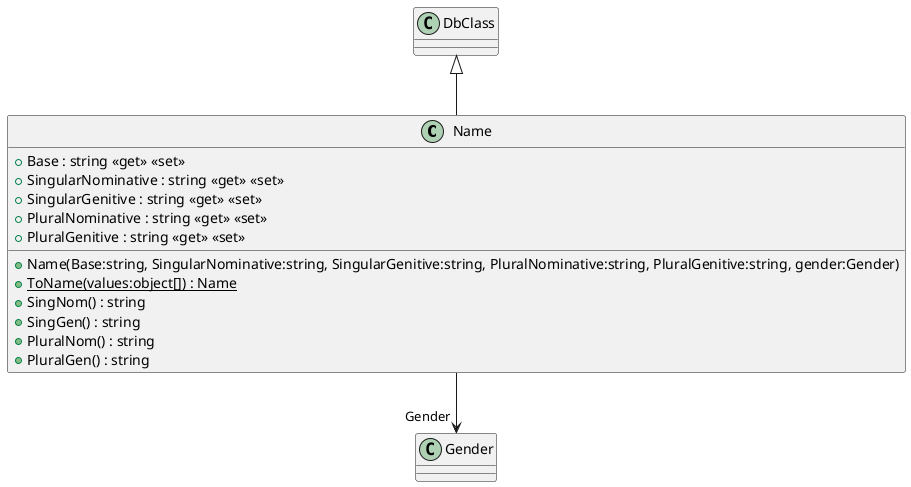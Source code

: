 @startuml
class Name {
    + Base : string <<get>> <<set>>
    + SingularNominative : string <<get>> <<set>>
    + SingularGenitive : string <<get>> <<set>>
    + PluralNominative : string <<get>> <<set>>
    + PluralGenitive : string <<get>> <<set>>
    + Name(Base:string, SingularNominative:string, SingularGenitive:string, PluralNominative:string, PluralGenitive:string, gender:Gender)
    + {static} ToName(values:object[]) : Name
    + SingNom() : string
    + SingGen() : string
    + PluralNom() : string
    + PluralGen() : string
}
DbClass <|-- Name
Name --> "Gender" Gender
@enduml
